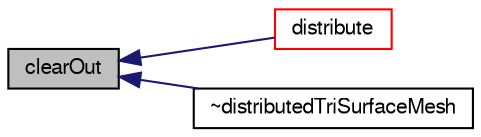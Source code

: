 digraph "clearOut"
{
  bgcolor="transparent";
  edge [fontname="FreeSans",fontsize="10",labelfontname="FreeSans",labelfontsize="10"];
  node [fontname="FreeSans",fontsize="10",shape=record];
  rankdir="LR";
  Node771 [label="clearOut",height=0.2,width=0.4,color="black", fillcolor="grey75", style="filled", fontcolor="black"];
  Node771 -> Node772 [dir="back",color="midnightblue",fontsize="10",style="solid",fontname="FreeSans"];
  Node772 [label="distribute",height=0.2,width=0.4,color="red",URL="$a28642.html#a30b981a389a43e4853d4dec45e4e5edb",tooltip="Set bounds of surface. Bounds currently set as list of. "];
  Node771 -> Node782 [dir="back",color="midnightblue",fontsize="10",style="solid",fontname="FreeSans"];
  Node782 [label="~distributedTriSurfaceMesh",height=0.2,width=0.4,color="black",URL="$a28642.html#ae21102f565d92985a09e8a52e3f275aa",tooltip="Destructor. "];
}
